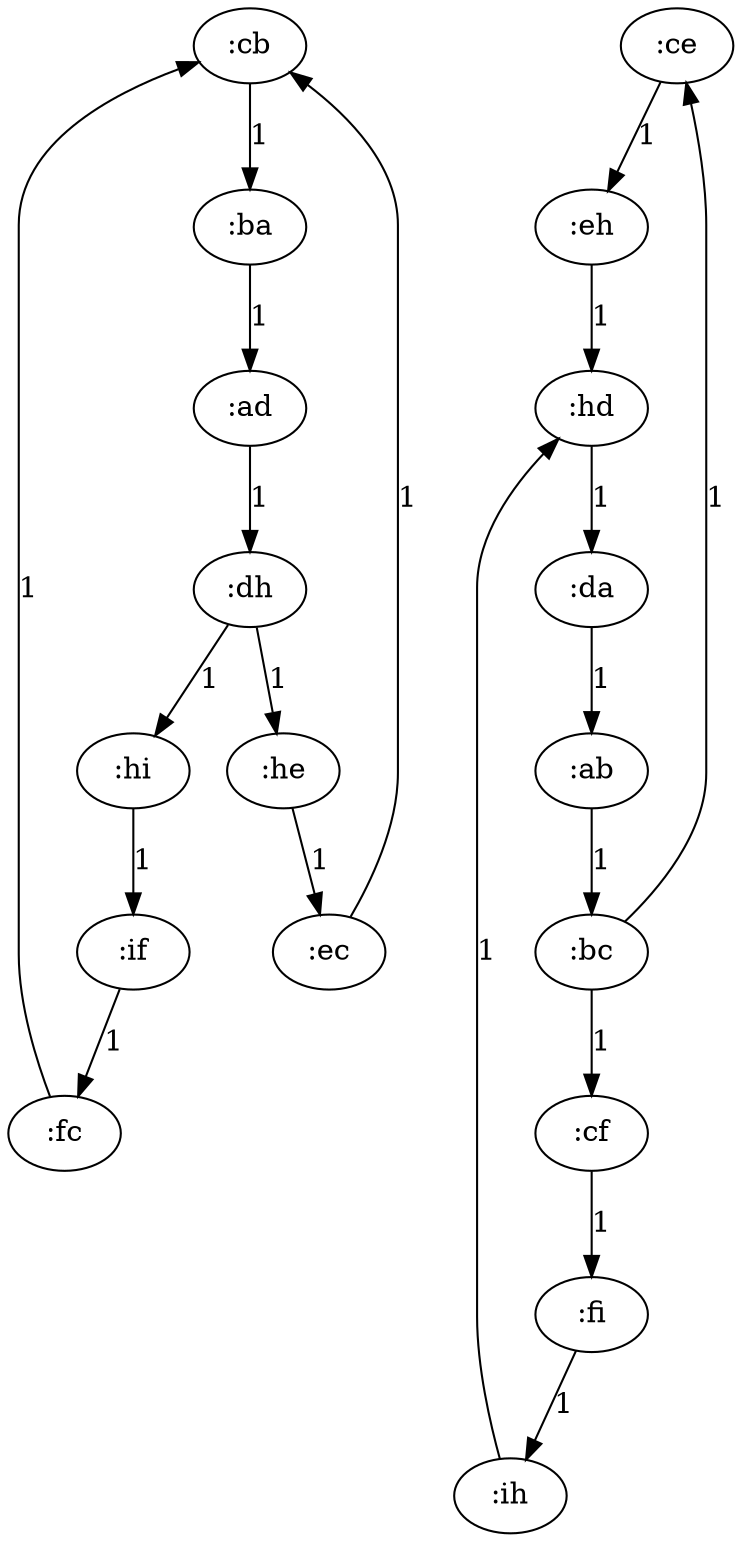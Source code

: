 digraph "graph" {
  ":cb" -> ":ba" ["label"="1"]
  ":dh" -> ":hi" ["label"="1"]
  ":dh" -> ":he" ["label"="1"]
  ":ce" -> ":eh" ["label"="1"]
  ":fi" -> ":ih" ["label"="1"]
  ":ba" -> ":ad" ["label"="1"]
  ":if" -> ":fc" ["label"="1"]
  ":bc" -> ":cf" ["label"="1"]
  ":bc" -> ":ce" ["label"="1"]
  ":ec" -> ":cb" ["label"="1"]
  ":eh" -> ":hd" ["label"="1"]
  ":ih" -> ":hd" ["label"="1"]
  ":cf" -> ":fi" ["label"="1"]
  ":he" -> ":ec" ["label"="1"]
  ":da" -> ":ab" ["label"="1"]
  ":ab" -> ":bc" ["label"="1"]
  ":ad" -> ":dh" ["label"="1"]
  ":hi" -> ":if" ["label"="1"]
  ":fc" -> ":cb" ["label"="1"]
  ":hd" -> ":da" ["label"="1"]
  ":cb"
  ":dh"
  ":ce"
  ":fi"
  ":ba"
  ":if"
  ":bc"
  ":ec"
  ":eh"
  ":ih"
  ":cf"
  ":he"
  ":da"
  ":ab"
  ":ad"
  ":hi"
  ":fc"
  ":hd"
}